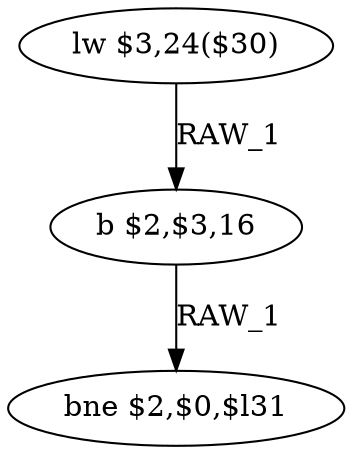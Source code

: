 digraph G1 {
node [shape = ellipse];
i0 [label = "lw $3,24($30)"] ;
i0 ->  i1 [label= "RAW_1"];
i1 [label = "b $2,$3,16"] ;
i1 ->  i2 [label= "RAW_1"];
i2 [label = "bne $2,$0,$l31"] ;
}
